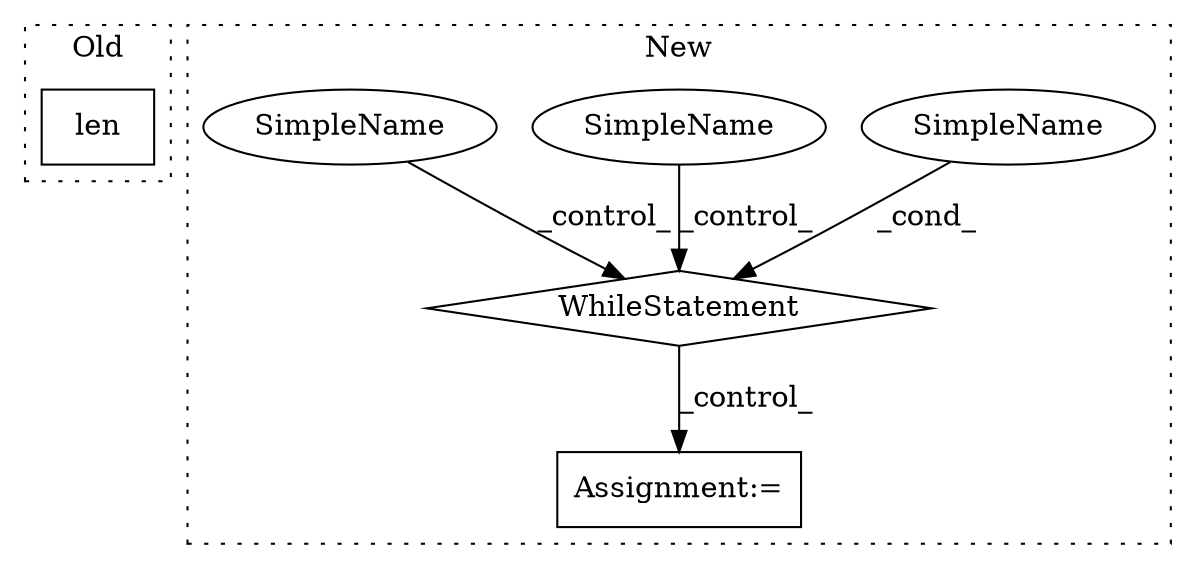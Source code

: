 digraph G {
subgraph cluster0 {
1 [label="len" a="32" s="6717,6740" l="4,1" shape="box"];
label = "Old";
style="dotted";
}
subgraph cluster1 {
2 [label="WhileStatement" a="61" s="6966,6997" l="7,2" shape="diamond"];
3 [label="Assignment:=" a="7" s="7022" l="1" shape="box"];
4 [label="SimpleName" a="42" s="" l="" shape="ellipse"];
5 [label="SimpleName" a="42" s="" l="" shape="ellipse"];
6 [label="SimpleName" a="42" s="" l="" shape="ellipse"];
label = "New";
style="dotted";
}
2 -> 3 [label="_control_"];
4 -> 2 [label="_cond_"];
5 -> 2 [label="_control_"];
6 -> 2 [label="_control_"];
}